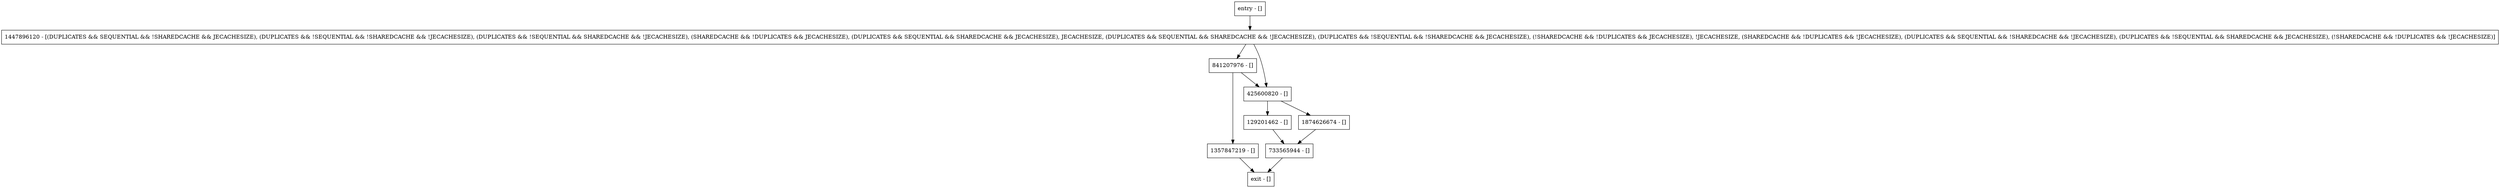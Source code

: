 digraph <init> {
node [shape=record];
entry [label="entry - []"];
exit [label="exit - []"];
129201462 [label="129201462 - []"];
841207976 [label="841207976 - []"];
1447896120 [label="1447896120 - [(DUPLICATES && SEQUENTIAL && !SHAREDCACHE && JECACHESIZE), (DUPLICATES && !SEQUENTIAL && !SHAREDCACHE && !JECACHESIZE), (DUPLICATES && !SEQUENTIAL && SHAREDCACHE && !JECACHESIZE), (SHAREDCACHE && !DUPLICATES && JECACHESIZE), (DUPLICATES && SEQUENTIAL && SHAREDCACHE && JECACHESIZE), JECACHESIZE, (DUPLICATES && SEQUENTIAL && SHAREDCACHE && !JECACHESIZE), (DUPLICATES && !SEQUENTIAL && !SHAREDCACHE && JECACHESIZE), (!SHAREDCACHE && !DUPLICATES && JECACHESIZE), !JECACHESIZE, (SHAREDCACHE && !DUPLICATES && !JECACHESIZE), (DUPLICATES && SEQUENTIAL && !SHAREDCACHE && !JECACHESIZE), (DUPLICATES && !SEQUENTIAL && SHAREDCACHE && JECACHESIZE), (!SHAREDCACHE && !DUPLICATES && !JECACHESIZE)]"];
1874626674 [label="1874626674 - []"];
1357847219 [label="1357847219 - []"];
425600820 [label="425600820 - []"];
733565944 [label="733565944 - []"];
entry;
exit;
entry -> 1447896120;
129201462 -> 733565944;
841207976 -> 1357847219;
841207976 -> 425600820;
1447896120 -> 841207976;
1447896120 -> 425600820;
1874626674 -> 733565944;
1357847219 -> exit;
425600820 -> 129201462;
425600820 -> 1874626674;
733565944 -> exit;
}
